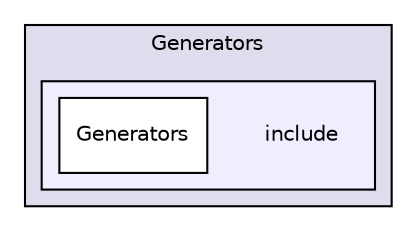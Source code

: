 digraph "/home/travis/build/AliceO2Group/AliceO2/Generators/include" {
  bgcolor=transparent;
  compound=true
  node [ fontsize="10", fontname="Helvetica"];
  edge [ labelfontsize="10", labelfontname="Helvetica"];
  subgraph clusterdir_0b342c6c6b7d2278121a0bb9c4985063 {
    graph [ bgcolor="#ddddee", pencolor="black", label="Generators" fontname="Helvetica", fontsize="10", URL="dir_0b342c6c6b7d2278121a0bb9c4985063.html"]
  subgraph clusterdir_dc16c1a7f621fbfbc9e5d9a781b7ebe8 {
    graph [ bgcolor="#eeeeff", pencolor="black", label="" URL="dir_dc16c1a7f621fbfbc9e5d9a781b7ebe8.html"];
    dir_dc16c1a7f621fbfbc9e5d9a781b7ebe8 [shape=plaintext label="include"];
    dir_ce5fc3cf909a28bf516a9af697270792 [shape=box label="Generators" color="black" fillcolor="white" style="filled" URL="dir_ce5fc3cf909a28bf516a9af697270792.html"];
  }
  }
}
